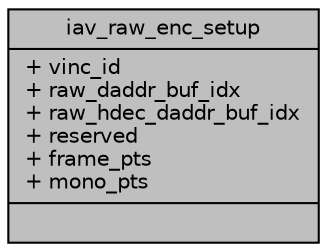 digraph "iav_raw_enc_setup"
{
 // INTERACTIVE_SVG=YES
 // LATEX_PDF_SIZE
  bgcolor="transparent";
  edge [fontname="Helvetica",fontsize="10",labelfontname="Helvetica",labelfontsize="10"];
  node [fontname="Helvetica",fontsize="10",shape=record];
  Node1 [label="{iav_raw_enc_setup\n|+ vinc_id\l+ raw_daddr_buf_idx\l+ raw_hdec_daddr_buf_idx\l+ reserved\l+ frame_pts\l+ mono_pts\l|}",height=0.2,width=0.4,color="black", fillcolor="grey75", style="filled", fontcolor="black",tooltip=" "];
}
